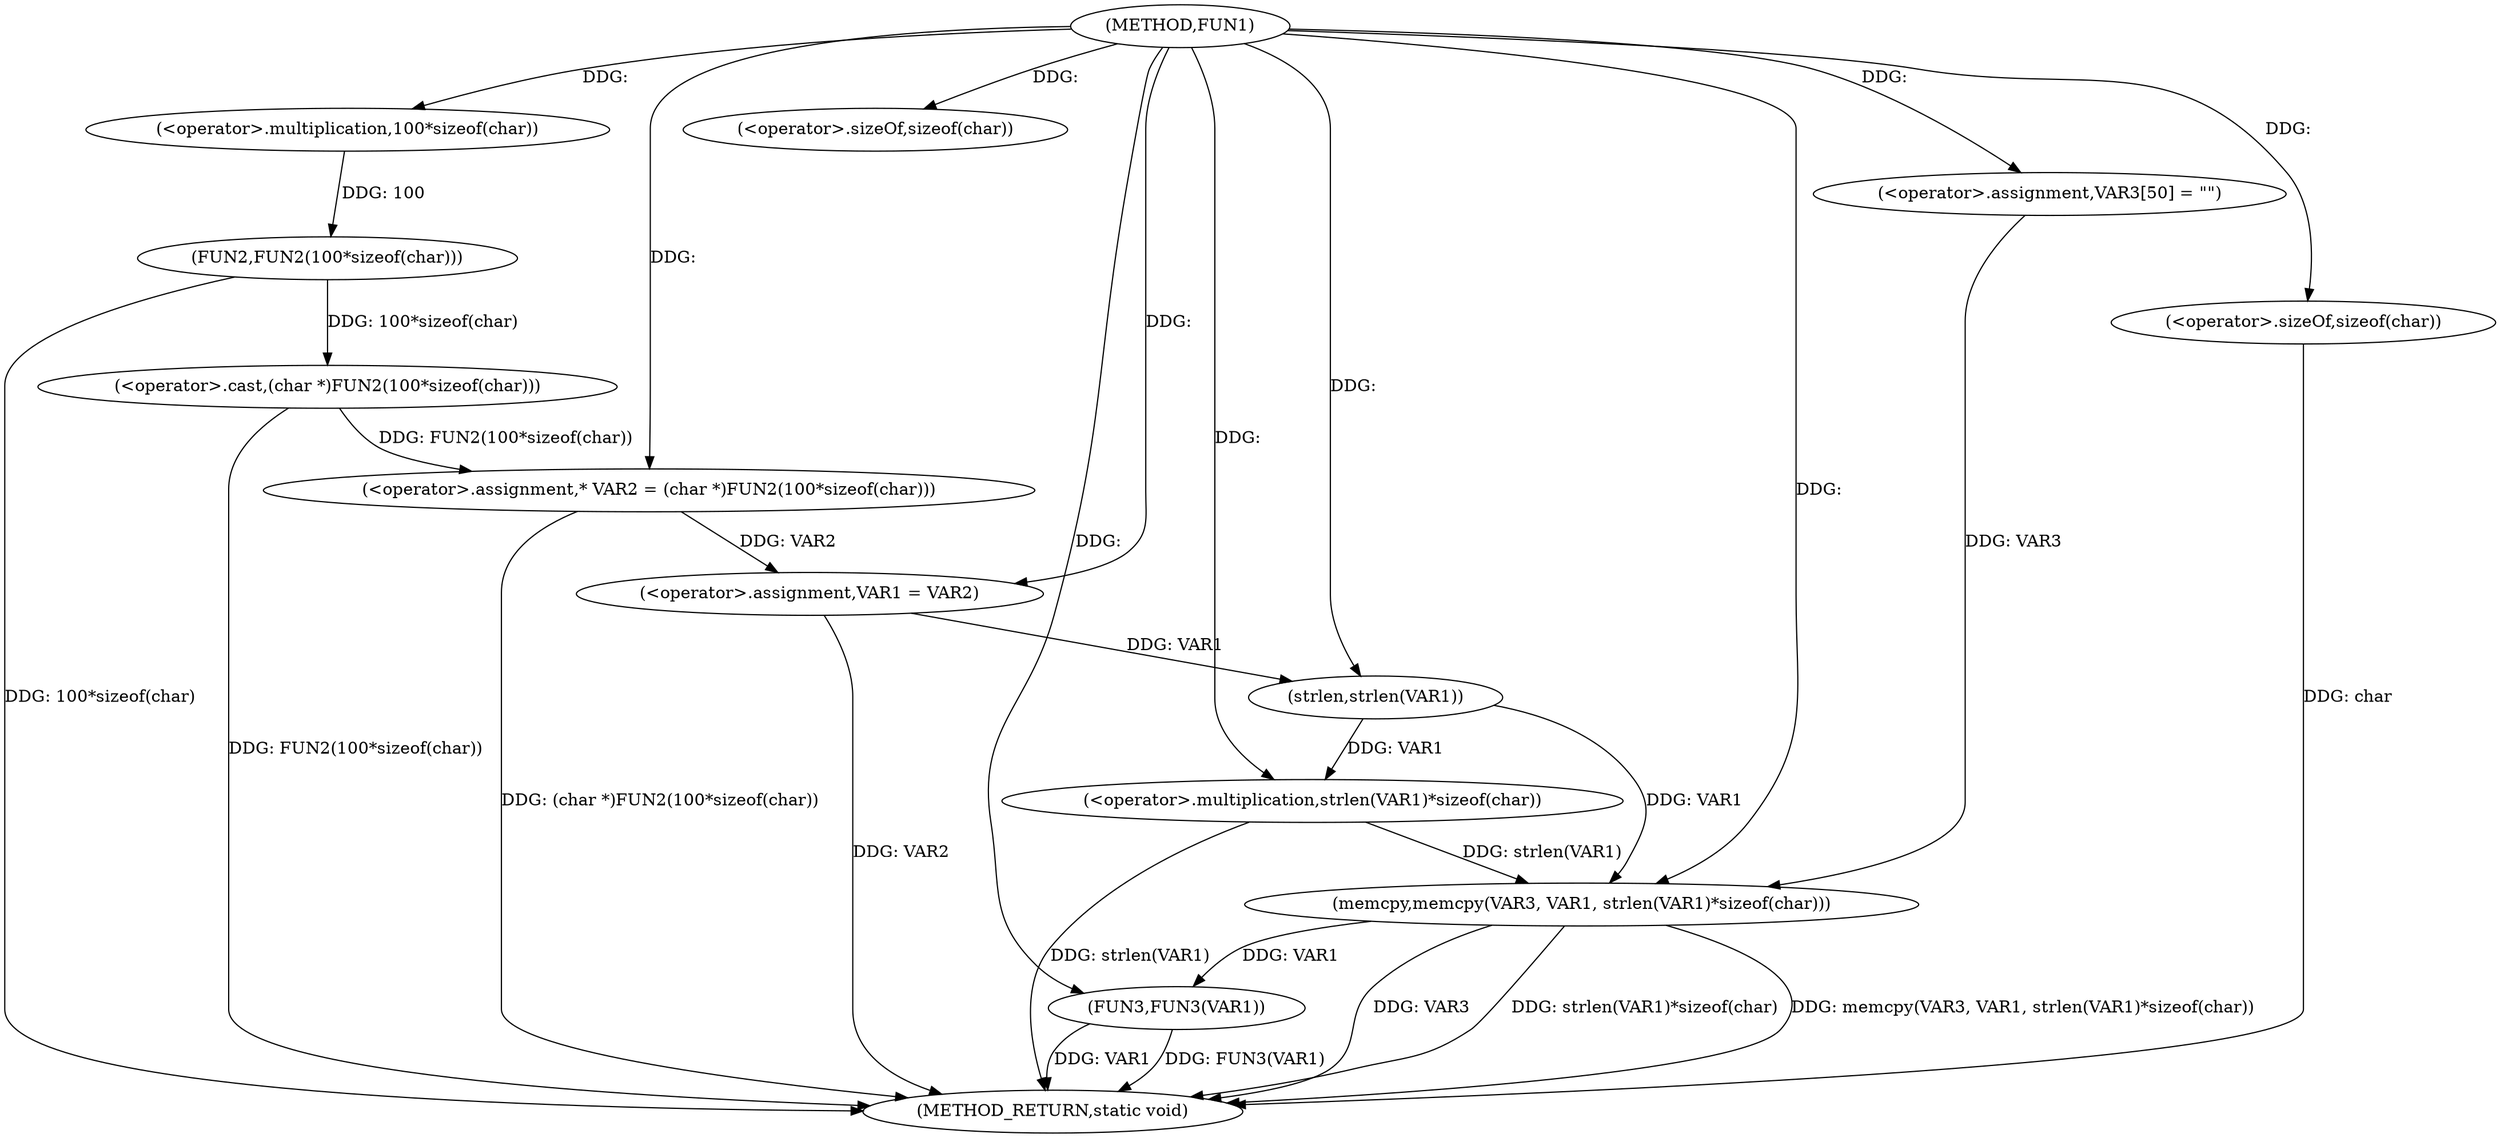 digraph FUN1 {  
"1000100" [label = "(METHOD,FUN1)" ]
"1000131" [label = "(METHOD_RETURN,static void)" ]
"1000104" [label = "(<operator>.assignment,* VAR2 = (char *)FUN2(100*sizeof(char)))" ]
"1000106" [label = "(<operator>.cast,(char *)FUN2(100*sizeof(char)))" ]
"1000108" [label = "(FUN2,FUN2(100*sizeof(char)))" ]
"1000109" [label = "(<operator>.multiplication,100*sizeof(char))" ]
"1000111" [label = "(<operator>.sizeOf,sizeof(char))" ]
"1000113" [label = "(<operator>.assignment,VAR1 = VAR2)" ]
"1000118" [label = "(<operator>.assignment,VAR3[50] = \"\")" ]
"1000121" [label = "(memcpy,memcpy(VAR3, VAR1, strlen(VAR1)*sizeof(char)))" ]
"1000124" [label = "(<operator>.multiplication,strlen(VAR1)*sizeof(char))" ]
"1000125" [label = "(strlen,strlen(VAR1))" ]
"1000127" [label = "(<operator>.sizeOf,sizeof(char))" ]
"1000129" [label = "(FUN3,FUN3(VAR1))" ]
  "1000129" -> "1000131"  [ label = "DDG: VAR1"] 
  "1000124" -> "1000131"  [ label = "DDG: strlen(VAR1)"] 
  "1000106" -> "1000131"  [ label = "DDG: FUN2(100*sizeof(char))"] 
  "1000129" -> "1000131"  [ label = "DDG: FUN3(VAR1)"] 
  "1000121" -> "1000131"  [ label = "DDG: VAR3"] 
  "1000127" -> "1000131"  [ label = "DDG: char"] 
  "1000121" -> "1000131"  [ label = "DDG: strlen(VAR1)*sizeof(char)"] 
  "1000113" -> "1000131"  [ label = "DDG: VAR2"] 
  "1000121" -> "1000131"  [ label = "DDG: memcpy(VAR3, VAR1, strlen(VAR1)*sizeof(char))"] 
  "1000104" -> "1000131"  [ label = "DDG: (char *)FUN2(100*sizeof(char))"] 
  "1000108" -> "1000131"  [ label = "DDG: 100*sizeof(char)"] 
  "1000106" -> "1000104"  [ label = "DDG: FUN2(100*sizeof(char))"] 
  "1000100" -> "1000104"  [ label = "DDG: "] 
  "1000108" -> "1000106"  [ label = "DDG: 100*sizeof(char)"] 
  "1000109" -> "1000108"  [ label = "DDG: 100"] 
  "1000100" -> "1000109"  [ label = "DDG: "] 
  "1000100" -> "1000111"  [ label = "DDG: "] 
  "1000104" -> "1000113"  [ label = "DDG: VAR2"] 
  "1000100" -> "1000113"  [ label = "DDG: "] 
  "1000100" -> "1000118"  [ label = "DDG: "] 
  "1000118" -> "1000121"  [ label = "DDG: VAR3"] 
  "1000100" -> "1000121"  [ label = "DDG: "] 
  "1000125" -> "1000121"  [ label = "DDG: VAR1"] 
  "1000124" -> "1000121"  [ label = "DDG: strlen(VAR1)"] 
  "1000125" -> "1000124"  [ label = "DDG: VAR1"] 
  "1000113" -> "1000125"  [ label = "DDG: VAR1"] 
  "1000100" -> "1000125"  [ label = "DDG: "] 
  "1000100" -> "1000124"  [ label = "DDG: "] 
  "1000100" -> "1000127"  [ label = "DDG: "] 
  "1000121" -> "1000129"  [ label = "DDG: VAR1"] 
  "1000100" -> "1000129"  [ label = "DDG: "] 
}
